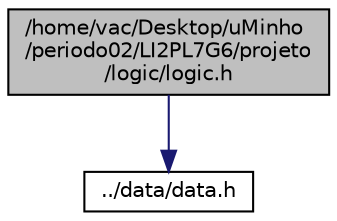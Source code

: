 digraph "/home/vac/Desktop/uMinho/periodo02/LI2PL7G6/projeto/logic/logic.h"
{
  edge [fontname="Helvetica",fontsize="10",labelfontname="Helvetica",labelfontsize="10"];
  node [fontname="Helvetica",fontsize="10",shape=record];
  Node0 [label="/home/vac/Desktop/uMinho\l/periodo02/LI2PL7G6/projeto\l/logic/logic.h",height=0.2,width=0.4,color="black", fillcolor="grey75", style="filled", fontcolor="black"];
  Node0 -> Node1 [color="midnightblue",fontsize="10",style="solid"];
  Node1 [label="../data/data.h",height=0.2,width=0.4,color="black", fillcolor="white", style="filled",URL="$data_8h.html"];
}
